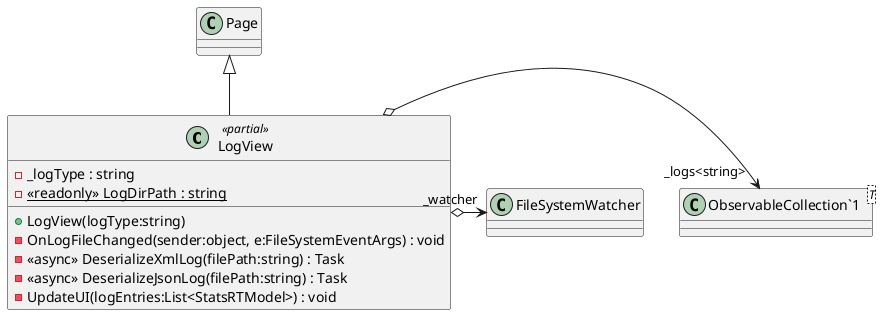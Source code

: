 @startuml
class LogView <<partial>> {
    - _logType : string
    - {static} <<readonly>> LogDirPath : string
    + LogView(logType:string)
    - OnLogFileChanged(sender:object, e:FileSystemEventArgs) : void
    - <<async>> DeserializeXmlLog(filePath:string) : Task
    - <<async>> DeserializeJsonLog(filePath:string) : Task
    - UpdateUI(logEntries:List<StatsRTModel>) : void
}
class "ObservableCollection`1"<T> {
}
Page <|-- LogView
LogView o-> "_logs<string>" "ObservableCollection`1"
LogView o-> "_watcher" FileSystemWatcher
@enduml
